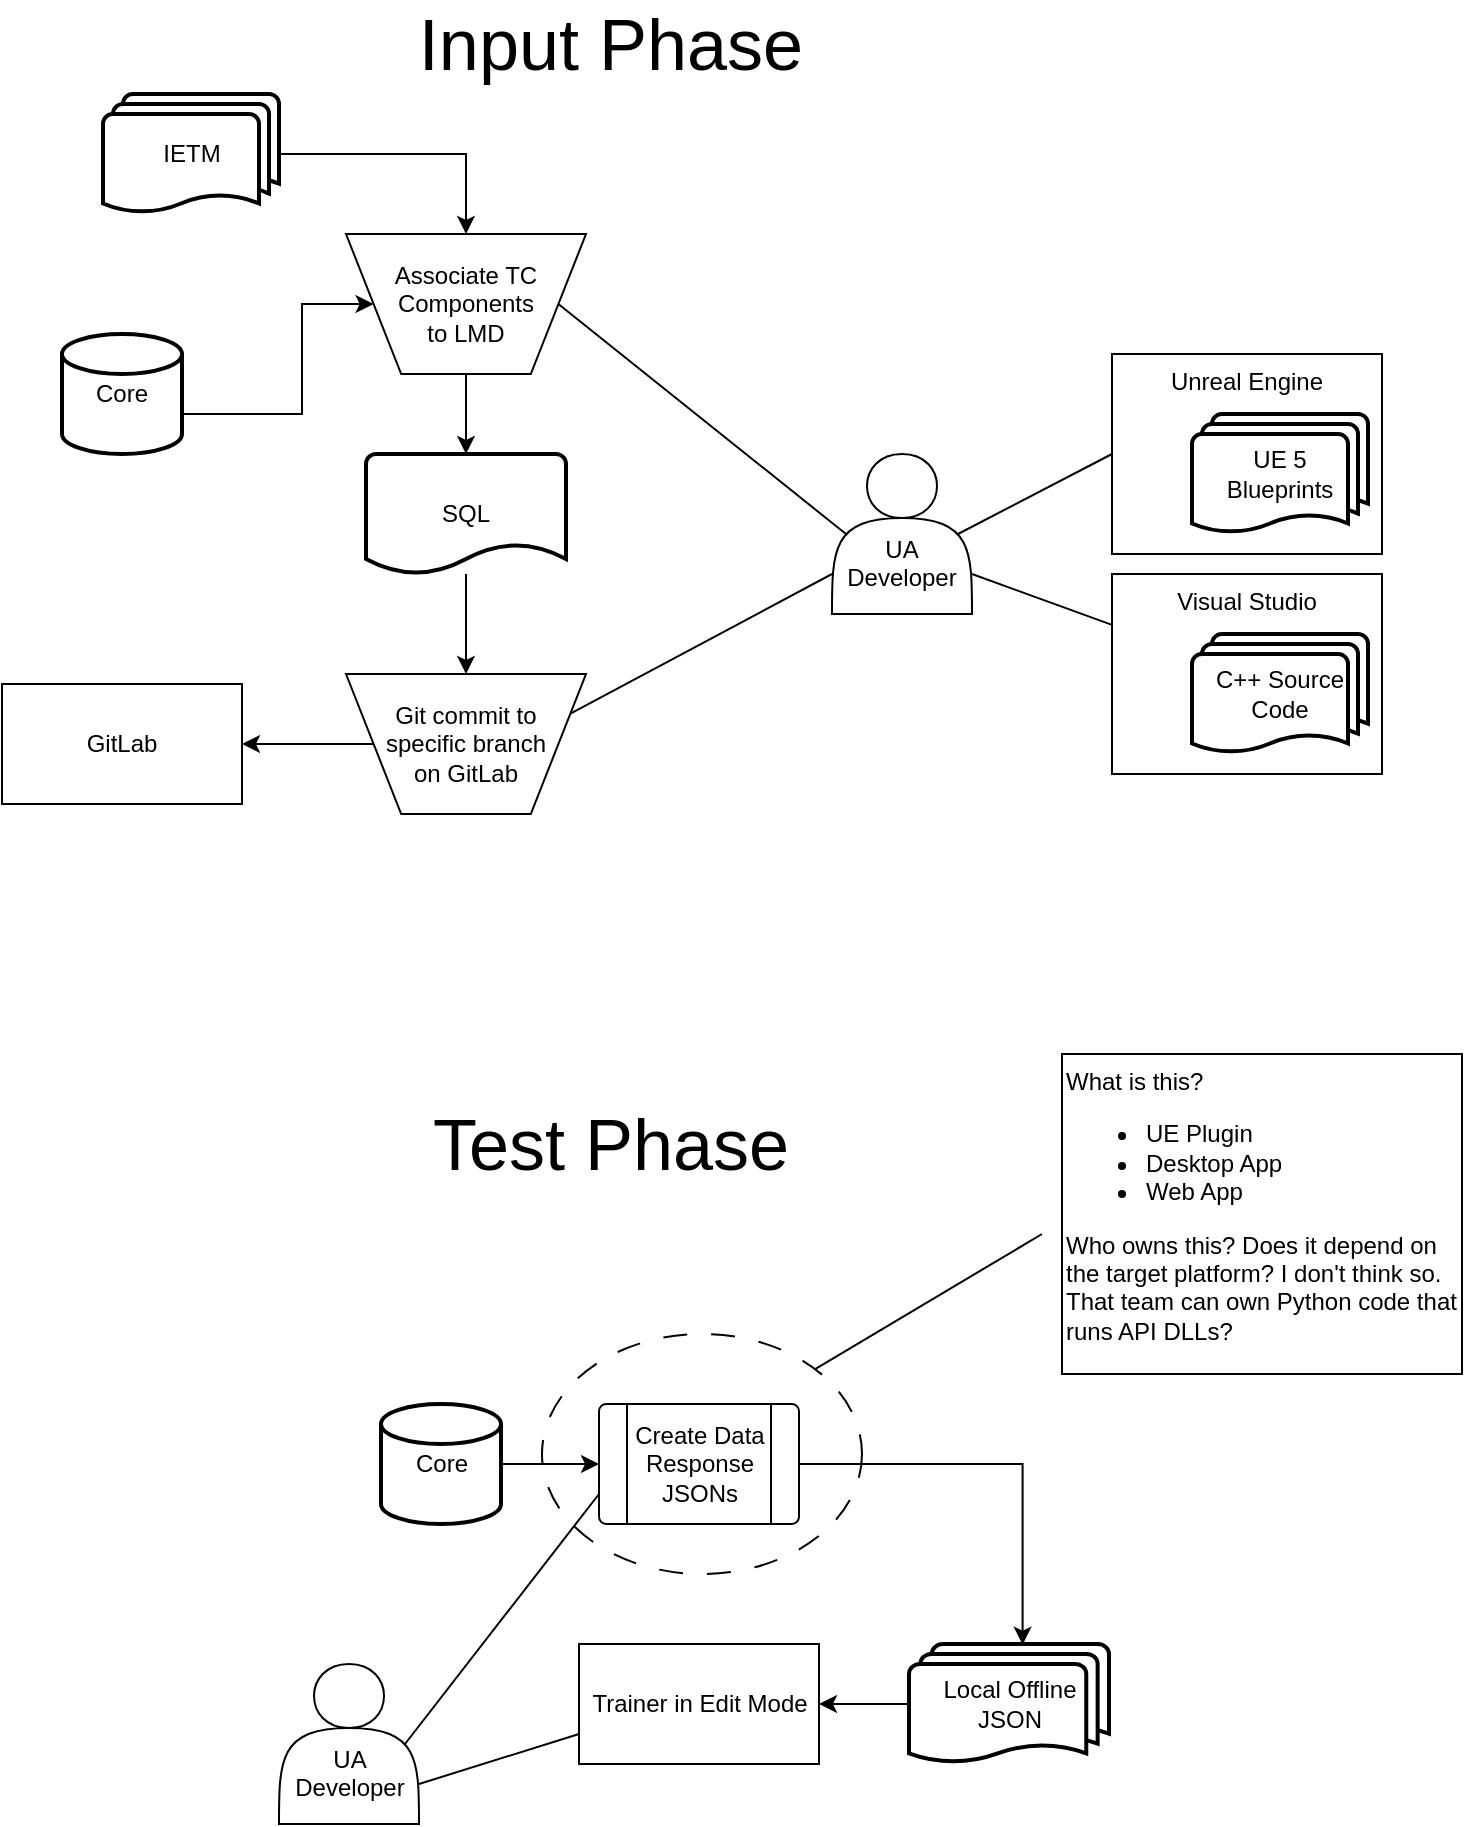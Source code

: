 <mxfile version="22.1.11" type="github">
  <diagram id="C5RBs43oDa-KdzZeNtuy" name="Page-1">
    <mxGraphModel dx="917" dy="690" grid="1" gridSize="10" guides="1" tooltips="1" connect="1" arrows="1" fold="1" page="1" pageScale="1" pageWidth="827" pageHeight="1169" math="0" shadow="0">
      <root>
        <mxCell id="WIyWlLk6GJQsqaUBKTNV-0" />
        <mxCell id="WIyWlLk6GJQsqaUBKTNV-1" parent="WIyWlLk6GJQsqaUBKTNV-0" />
        <mxCell id="HCW1lv9TMnhG_ZbyvMv0-14" style="edgeStyle=orthogonalEdgeStyle;rounded=0;orthogonalLoop=1;jettySize=auto;html=1;exitX=1;exitY=0.5;exitDx=0;exitDy=0;exitPerimeter=0;entryX=0;entryY=0.5;entryDx=0;entryDy=0;" parent="WIyWlLk6GJQsqaUBKTNV-1" source="HCW1lv9TMnhG_ZbyvMv0-3" target="HCW1lv9TMnhG_ZbyvMv0-11" edge="1">
          <mxGeometry relative="1" as="geometry">
            <Array as="points">
              <mxPoint x="190" y="270" />
              <mxPoint x="190" y="215" />
            </Array>
          </mxGeometry>
        </mxCell>
        <mxCell id="HCW1lv9TMnhG_ZbyvMv0-3" value="Core" style="strokeWidth=2;html=1;shape=mxgraph.flowchart.database;whiteSpace=wrap;" parent="WIyWlLk6GJQsqaUBKTNV-1" vertex="1">
          <mxGeometry x="70" y="230" width="60" height="60" as="geometry" />
        </mxCell>
        <mxCell id="HCW1lv9TMnhG_ZbyvMv0-5" value="&lt;br&gt;&lt;br&gt;UA Developer" style="shape=actor;whiteSpace=wrap;html=1;labelPosition=center;verticalLabelPosition=middle;align=center;verticalAlign=middle;" parent="WIyWlLk6GJQsqaUBKTNV-1" vertex="1">
          <mxGeometry x="455" y="290" width="70" height="80" as="geometry" />
        </mxCell>
        <mxCell id="HCW1lv9TMnhG_ZbyvMv0-6" value="Trainer in Edit Mode" style="rounded=0;whiteSpace=wrap;html=1;" parent="WIyWlLk6GJQsqaUBKTNV-1" vertex="1">
          <mxGeometry x="328.5" y="885" width="120" height="60" as="geometry" />
        </mxCell>
        <mxCell id="HCW1lv9TMnhG_ZbyvMv0-7" value="Create Data Response JSONs" style="verticalLabelPosition=middle;verticalAlign=middle;html=1;shape=process;whiteSpace=wrap;rounded=1;size=0.14;arcSize=6;labelPosition=center;align=center;" parent="WIyWlLk6GJQsqaUBKTNV-1" vertex="1">
          <mxGeometry x="338.5" y="765" width="100" height="60" as="geometry" />
        </mxCell>
        <mxCell id="HCW1lv9TMnhG_ZbyvMv0-32" style="edgeStyle=orthogonalEdgeStyle;rounded=0;orthogonalLoop=1;jettySize=auto;html=1;exitX=0;exitY=0.5;exitDx=0;exitDy=0;exitPerimeter=0;entryX=1;entryY=0.5;entryDx=0;entryDy=0;" parent="WIyWlLk6GJQsqaUBKTNV-1" source="HCW1lv9TMnhG_ZbyvMv0-8" target="HCW1lv9TMnhG_ZbyvMv0-6" edge="1">
          <mxGeometry relative="1" as="geometry" />
        </mxCell>
        <mxCell id="HCW1lv9TMnhG_ZbyvMv0-8" value="Local Offline JSON" style="strokeWidth=2;html=1;shape=mxgraph.flowchart.multi-document;whiteSpace=wrap;" parent="WIyWlLk6GJQsqaUBKTNV-1" vertex="1">
          <mxGeometry x="493.5" y="885" width="100" height="60" as="geometry" />
        </mxCell>
        <mxCell id="HCW1lv9TMnhG_ZbyvMv0-12" style="edgeStyle=orthogonalEdgeStyle;rounded=0;orthogonalLoop=1;jettySize=auto;html=1;exitX=1;exitY=0.5;exitDx=0;exitDy=0;exitPerimeter=0;entryX=0.5;entryY=0;entryDx=0;entryDy=0;" parent="WIyWlLk6GJQsqaUBKTNV-1" source="HCW1lv9TMnhG_ZbyvMv0-10" target="HCW1lv9TMnhG_ZbyvMv0-11" edge="1">
          <mxGeometry relative="1" as="geometry" />
        </mxCell>
        <mxCell id="HCW1lv9TMnhG_ZbyvMv0-10" value="IETM" style="strokeWidth=2;html=1;shape=mxgraph.flowchart.multi-document;whiteSpace=wrap;" parent="WIyWlLk6GJQsqaUBKTNV-1" vertex="1">
          <mxGeometry x="90.5" y="110" width="88" height="60" as="geometry" />
        </mxCell>
        <mxCell id="HCW1lv9TMnhG_ZbyvMv0-11" value="Associate TC Components&lt;br&gt;to LMD" style="verticalLabelPosition=middle;verticalAlign=middle;html=1;shape=trapezoid;perimeter=trapezoidPerimeter;whiteSpace=wrap;size=0.23;arcSize=10;flipV=1;labelPosition=center;align=center;" parent="WIyWlLk6GJQsqaUBKTNV-1" vertex="1">
          <mxGeometry x="212" y="180" width="120" height="70" as="geometry" />
        </mxCell>
        <mxCell id="HCW1lv9TMnhG_ZbyvMv0-13" value="" style="endArrow=none;html=1;rounded=0;entryX=1;entryY=0.5;entryDx=0;entryDy=0;exitX=0.1;exitY=0.5;exitDx=0;exitDy=0;exitPerimeter=0;startArrow=none;startFill=0;endFill=0;" parent="WIyWlLk6GJQsqaUBKTNV-1" source="HCW1lv9TMnhG_ZbyvMv0-5" target="HCW1lv9TMnhG_ZbyvMv0-11" edge="1">
          <mxGeometry width="50" height="50" relative="1" as="geometry">
            <mxPoint x="242" y="330" as="sourcePoint" />
            <mxPoint x="362" y="490" as="targetPoint" />
          </mxGeometry>
        </mxCell>
        <mxCell id="HCW1lv9TMnhG_ZbyvMv0-57" style="edgeStyle=orthogonalEdgeStyle;rounded=0;orthogonalLoop=1;jettySize=auto;html=1;exitX=0.5;exitY=0;exitDx=0;exitDy=0;startArrow=classic;startFill=1;endArrow=none;endFill=0;" parent="WIyWlLk6GJQsqaUBKTNV-1" source="HCW1lv9TMnhG_ZbyvMv0-17" target="HCW1lv9TMnhG_ZbyvMv0-54" edge="1">
          <mxGeometry relative="1" as="geometry" />
        </mxCell>
        <mxCell id="Rj98hdKb7gFQ0RvpmWsB-1" style="edgeStyle=orthogonalEdgeStyle;rounded=0;orthogonalLoop=1;jettySize=auto;html=1;exitX=0;exitY=0.5;exitDx=0;exitDy=0;entryX=1;entryY=0.5;entryDx=0;entryDy=0;" edge="1" parent="WIyWlLk6GJQsqaUBKTNV-1" source="HCW1lv9TMnhG_ZbyvMv0-17" target="Rj98hdKb7gFQ0RvpmWsB-0">
          <mxGeometry relative="1" as="geometry" />
        </mxCell>
        <mxCell id="HCW1lv9TMnhG_ZbyvMv0-17" value="Git commit to&lt;br&gt;specific branch&lt;br&gt;on GitLab" style="verticalLabelPosition=middle;verticalAlign=middle;html=1;shape=trapezoid;perimeter=trapezoidPerimeter;whiteSpace=wrap;size=0.23;arcSize=10;flipV=1;labelPosition=center;align=center;" parent="WIyWlLk6GJQsqaUBKTNV-1" vertex="1">
          <mxGeometry x="212" y="400" width="120" height="70" as="geometry" />
        </mxCell>
        <mxCell id="HCW1lv9TMnhG_ZbyvMv0-20" value="Input Phase" style="text;html=1;strokeColor=none;fillColor=none;align=center;verticalAlign=middle;whiteSpace=wrap;rounded=0;fontSize=36;" parent="WIyWlLk6GJQsqaUBKTNV-1" vertex="1">
          <mxGeometry x="212" y="70" width="265" height="30" as="geometry" />
        </mxCell>
        <mxCell id="HCW1lv9TMnhG_ZbyvMv0-22" value="" style="endArrow=none;html=1;rounded=0;entryX=1;entryY=0.25;entryDx=0;entryDy=0;exitX=0;exitY=0.75;exitDx=0;exitDy=0;endFill=0;" parent="WIyWlLk6GJQsqaUBKTNV-1" source="HCW1lv9TMnhG_ZbyvMv0-5" target="HCW1lv9TMnhG_ZbyvMv0-17" edge="1">
          <mxGeometry width="50" height="50" relative="1" as="geometry">
            <mxPoint x="360" y="580" as="sourcePoint" />
            <mxPoint x="410" y="530" as="targetPoint" />
          </mxGeometry>
        </mxCell>
        <mxCell id="HCW1lv9TMnhG_ZbyvMv0-23" value="Test Phase" style="text;html=1;strokeColor=none;fillColor=none;align=center;verticalAlign=middle;whiteSpace=wrap;rounded=0;fontSize=36;" parent="WIyWlLk6GJQsqaUBKTNV-1" vertex="1">
          <mxGeometry x="212" y="620" width="265" height="30" as="geometry" />
        </mxCell>
        <mxCell id="HCW1lv9TMnhG_ZbyvMv0-29" style="edgeStyle=orthogonalEdgeStyle;rounded=0;orthogonalLoop=1;jettySize=auto;html=1;exitX=1;exitY=0.5;exitDx=0;exitDy=0;exitPerimeter=0;entryX=0;entryY=0.5;entryDx=0;entryDy=0;" parent="WIyWlLk6GJQsqaUBKTNV-1" source="HCW1lv9TMnhG_ZbyvMv0-24" target="HCW1lv9TMnhG_ZbyvMv0-7" edge="1">
          <mxGeometry relative="1" as="geometry" />
        </mxCell>
        <mxCell id="HCW1lv9TMnhG_ZbyvMv0-24" value="Core" style="strokeWidth=2;html=1;shape=mxgraph.flowchart.database;whiteSpace=wrap;" parent="WIyWlLk6GJQsqaUBKTNV-1" vertex="1">
          <mxGeometry x="229.5" y="765" width="60" height="60" as="geometry" />
        </mxCell>
        <mxCell id="HCW1lv9TMnhG_ZbyvMv0-25" value="&lt;br&gt;&lt;br&gt;UA Developer" style="shape=actor;whiteSpace=wrap;html=1;labelPosition=center;verticalLabelPosition=middle;align=center;verticalAlign=middle;" parent="WIyWlLk6GJQsqaUBKTNV-1" vertex="1">
          <mxGeometry x="178.5" y="895" width="70" height="80" as="geometry" />
        </mxCell>
        <mxCell id="HCW1lv9TMnhG_ZbyvMv0-33" style="edgeStyle=orthogonalEdgeStyle;rounded=0;orthogonalLoop=1;jettySize=auto;html=1;exitX=1;exitY=0.5;exitDx=0;exitDy=0;entryX=0.568;entryY=0.006;entryDx=0;entryDy=0;entryPerimeter=0;" parent="WIyWlLk6GJQsqaUBKTNV-1" source="HCW1lv9TMnhG_ZbyvMv0-7" target="HCW1lv9TMnhG_ZbyvMv0-8" edge="1">
          <mxGeometry relative="1" as="geometry">
            <mxPoint x="570" y="870" as="targetPoint" />
          </mxGeometry>
        </mxCell>
        <mxCell id="HCW1lv9TMnhG_ZbyvMv0-35" value="" style="endArrow=none;html=1;rounded=0;entryX=0;entryY=0.75;entryDx=0;entryDy=0;exitX=0.9;exitY=0.5;exitDx=0;exitDy=0;exitPerimeter=0;endFill=0;" parent="WIyWlLk6GJQsqaUBKTNV-1" source="HCW1lv9TMnhG_ZbyvMv0-25" target="HCW1lv9TMnhG_ZbyvMv0-7" edge="1">
          <mxGeometry width="50" height="50" relative="1" as="geometry">
            <mxPoint x="258.5" y="915" as="sourcePoint" />
            <mxPoint x="308.5" y="865" as="targetPoint" />
          </mxGeometry>
        </mxCell>
        <mxCell id="HCW1lv9TMnhG_ZbyvMv0-37" value="" style="endArrow=none;html=1;rounded=0;exitX=1;exitY=0.75;exitDx=0;exitDy=0;entryX=0;entryY=0.75;entryDx=0;entryDy=0;endFill=0;" parent="WIyWlLk6GJQsqaUBKTNV-1" source="HCW1lv9TMnhG_ZbyvMv0-25" target="HCW1lv9TMnhG_ZbyvMv0-6" edge="1">
          <mxGeometry width="50" height="50" relative="1" as="geometry">
            <mxPoint x="428.5" y="915" as="sourcePoint" />
            <mxPoint x="478.5" y="865" as="targetPoint" />
          </mxGeometry>
        </mxCell>
        <mxCell id="HCW1lv9TMnhG_ZbyvMv0-43" value="" style="group" parent="WIyWlLk6GJQsqaUBKTNV-1" vertex="1" connectable="0">
          <mxGeometry x="595" y="350" width="135" height="100" as="geometry" />
        </mxCell>
        <mxCell id="HCW1lv9TMnhG_ZbyvMv0-38" value="C++ Source Code" style="strokeWidth=2;html=1;shape=mxgraph.flowchart.multi-document;whiteSpace=wrap;" parent="HCW1lv9TMnhG_ZbyvMv0-43" vertex="1">
          <mxGeometry x="40" y="30" width="88" height="60" as="geometry" />
        </mxCell>
        <mxCell id="HCW1lv9TMnhG_ZbyvMv0-40" value="Visual Studio" style="rounded=0;whiteSpace=wrap;html=1;fillColor=none;align=center;verticalAlign=top;" parent="HCW1lv9TMnhG_ZbyvMv0-43" vertex="1">
          <mxGeometry width="135" height="100" as="geometry" />
        </mxCell>
        <mxCell id="HCW1lv9TMnhG_ZbyvMv0-47" value="" style="group" parent="WIyWlLk6GJQsqaUBKTNV-1" vertex="1" connectable="0">
          <mxGeometry x="595" y="240" width="135" height="100" as="geometry" />
        </mxCell>
        <mxCell id="HCW1lv9TMnhG_ZbyvMv0-45" value="UE 5&lt;br&gt;Blueprints" style="strokeWidth=2;html=1;shape=mxgraph.flowchart.multi-document;whiteSpace=wrap;" parent="HCW1lv9TMnhG_ZbyvMv0-47" vertex="1">
          <mxGeometry x="40" y="30" width="88" height="60" as="geometry" />
        </mxCell>
        <mxCell id="HCW1lv9TMnhG_ZbyvMv0-46" value="Unreal Engine" style="rounded=0;whiteSpace=wrap;html=1;fillColor=none;align=center;verticalAlign=top;" parent="HCW1lv9TMnhG_ZbyvMv0-47" vertex="1">
          <mxGeometry width="135" height="100" as="geometry" />
        </mxCell>
        <mxCell id="HCW1lv9TMnhG_ZbyvMv0-49" value="" style="endArrow=none;html=1;rounded=0;exitX=1;exitY=0.75;exitDx=0;exitDy=0;startArrow=none;startFill=0;endFill=0;" parent="WIyWlLk6GJQsqaUBKTNV-1" source="HCW1lv9TMnhG_ZbyvMv0-5" target="HCW1lv9TMnhG_ZbyvMv0-40" edge="1">
          <mxGeometry width="50" height="50" relative="1" as="geometry">
            <mxPoint x="475" y="590" as="sourcePoint" />
            <mxPoint x="525" y="540" as="targetPoint" />
          </mxGeometry>
        </mxCell>
        <mxCell id="HCW1lv9TMnhG_ZbyvMv0-50" value="" style="endArrow=none;html=1;rounded=0;exitX=0.9;exitY=0.5;exitDx=0;exitDy=0;exitPerimeter=0;entryX=0;entryY=0.5;entryDx=0;entryDy=0;endFill=0;" parent="WIyWlLk6GJQsqaUBKTNV-1" source="HCW1lv9TMnhG_ZbyvMv0-5" target="HCW1lv9TMnhG_ZbyvMv0-46" edge="1">
          <mxGeometry width="50" height="50" relative="1" as="geometry">
            <mxPoint x="529" y="330" as="sourcePoint" />
            <mxPoint x="579" y="280" as="targetPoint" />
          </mxGeometry>
        </mxCell>
        <mxCell id="HCW1lv9TMnhG_ZbyvMv0-54" value="SQL" style="strokeWidth=2;html=1;shape=mxgraph.flowchart.document2;whiteSpace=wrap;size=0.25;" parent="WIyWlLk6GJQsqaUBKTNV-1" vertex="1">
          <mxGeometry x="222" y="290" width="100" height="60" as="geometry" />
        </mxCell>
        <mxCell id="HCW1lv9TMnhG_ZbyvMv0-55" style="edgeStyle=orthogonalEdgeStyle;rounded=0;orthogonalLoop=1;jettySize=auto;html=1;exitX=0.5;exitY=1;exitDx=0;exitDy=0;entryX=0.5;entryY=0;entryDx=0;entryDy=0;entryPerimeter=0;" parent="WIyWlLk6GJQsqaUBKTNV-1" source="HCW1lv9TMnhG_ZbyvMv0-11" target="HCW1lv9TMnhG_ZbyvMv0-54" edge="1">
          <mxGeometry relative="1" as="geometry" />
        </mxCell>
        <mxCell id="HCW1lv9TMnhG_ZbyvMv0-58" value="" style="ellipse;whiteSpace=wrap;html=1;fillColor=none;dashed=1;dashPattern=12 12;" parent="WIyWlLk6GJQsqaUBKTNV-1" vertex="1">
          <mxGeometry x="310" y="730" width="160" height="120" as="geometry" />
        </mxCell>
        <mxCell id="HCW1lv9TMnhG_ZbyvMv0-59" value="" style="endArrow=none;html=1;rounded=0;exitX=1;exitY=0;exitDx=0;exitDy=0;endFill=0;" parent="WIyWlLk6GJQsqaUBKTNV-1" source="HCW1lv9TMnhG_ZbyvMv0-58" edge="1">
          <mxGeometry width="50" height="50" relative="1" as="geometry">
            <mxPoint x="300" y="570" as="sourcePoint" />
            <mxPoint x="560" y="680" as="targetPoint" />
          </mxGeometry>
        </mxCell>
        <mxCell id="HCW1lv9TMnhG_ZbyvMv0-60" value="What is this?&lt;br&gt;&lt;ul&gt;&lt;li&gt;&lt;span style=&quot;background-color: initial;&quot;&gt;UE Plugin&lt;/span&gt;&lt;/li&gt;&lt;li&gt;&lt;span style=&quot;background-color: initial;&quot;&gt;Desktop App&lt;/span&gt;&lt;/li&gt;&lt;li&gt;&lt;span style=&quot;background-color: initial;&quot;&gt;Web App&lt;/span&gt;&lt;/li&gt;&lt;/ul&gt;&lt;div&gt;Who owns this? Does it depend on the target platform? I don&#39;t think so.&lt;br&gt;That team can own Python code that runs API DLLs?&lt;/div&gt;" style="text;html=1;strokeColor=default;fillColor=none;align=left;verticalAlign=top;whiteSpace=wrap;rounded=0;labelPosition=center;verticalLabelPosition=middle;perimeterSpacing=1;" parent="WIyWlLk6GJQsqaUBKTNV-1" vertex="1">
          <mxGeometry x="570" y="590" width="200" height="160" as="geometry" />
        </mxCell>
        <mxCell id="Rj98hdKb7gFQ0RvpmWsB-0" value="GitLab" style="rounded=0;whiteSpace=wrap;html=1;" vertex="1" parent="WIyWlLk6GJQsqaUBKTNV-1">
          <mxGeometry x="40" y="405" width="120" height="60" as="geometry" />
        </mxCell>
      </root>
    </mxGraphModel>
  </diagram>
</mxfile>
